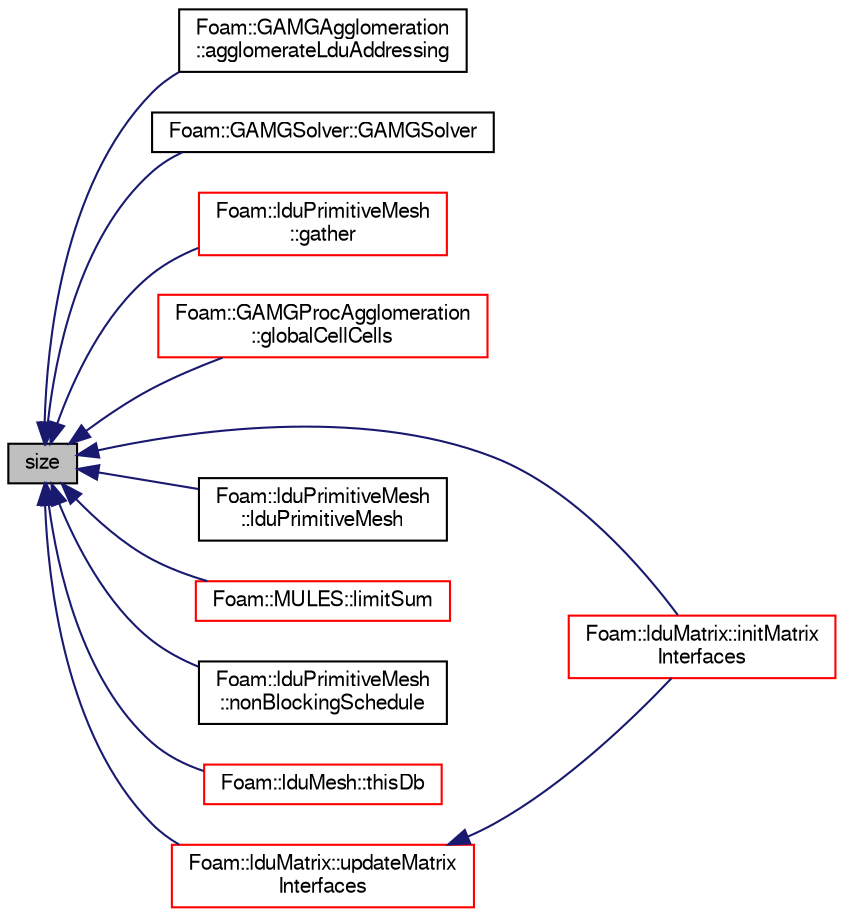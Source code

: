 digraph "size"
{
  bgcolor="transparent";
  edge [fontname="FreeSans",fontsize="10",labelfontname="FreeSans",labelfontsize="10"];
  node [fontname="FreeSans",fontsize="10",shape=record];
  rankdir="LR";
  Node9 [label="size",height=0.2,width=0.4,color="black", fillcolor="grey75", style="filled", fontcolor="black"];
  Node9 -> Node10 [dir="back",color="midnightblue",fontsize="10",style="solid",fontname="FreeSans"];
  Node10 [label="Foam::GAMGAgglomeration\l::agglomerateLduAddressing",height=0.2,width=0.4,color="black",URL="$a26970.html#a1f8676d38e3715d5330beb58b7883c90",tooltip="Assemble coarse mesh addressing. "];
  Node9 -> Node11 [dir="back",color="midnightblue",fontsize="10",style="solid",fontname="FreeSans"];
  Node11 [label="Foam::GAMGSolver::GAMGSolver",height=0.2,width=0.4,color="black",URL="$a27002.html#aa0bdfcc22c05f62778e77b175b6fdd66",tooltip="Construct from lduMatrix and solver controls. "];
  Node9 -> Node12 [dir="back",color="midnightblue",fontsize="10",style="solid",fontname="FreeSans"];
  Node12 [label="Foam::lduPrimitiveMesh\l::gather",height=0.2,width=0.4,color="red",URL="$a27134.html#ad7514c3eec68fa18c472b5dfe1c2b5a4",tooltip="Gather meshes from other processors onto procIDs[0]. "];
  Node9 -> Node16 [dir="back",color="midnightblue",fontsize="10",style="solid",fontname="FreeSans"];
  Node16 [label="Foam::GAMGProcAgglomeration\l::globalCellCells",height=0.2,width=0.4,color="red",URL="$a26982.html#a59b7daeb97bb6479a59cdeacff965dc5",tooltip="Debug: calculate global cell-cells. "];
  Node9 -> Node18 [dir="back",color="midnightblue",fontsize="10",style="solid",fontname="FreeSans"];
  Node18 [label="Foam::lduMatrix::initMatrix\lInterfaces",height=0.2,width=0.4,color="red",URL="$a26882.html#aa6e654f86aa6eda0c41b4ffed0583fdd",tooltip="Initialise the update of interfaced interfaces. "];
  Node9 -> Node14 [dir="back",color="midnightblue",fontsize="10",style="solid",fontname="FreeSans"];
  Node14 [label="Foam::lduPrimitiveMesh\l::lduPrimitiveMesh",height=0.2,width=0.4,color="black",URL="$a27134.html#aeae1eb8af27cafdc116980dd48968d19",tooltip="Construct by combining multiple meshes. The meshes come from. "];
  Node9 -> Node56 [dir="back",color="midnightblue",fontsize="10",style="solid",fontname="FreeSans"];
  Node56 [label="Foam::MULES::limitSum",height=0.2,width=0.4,color="red",URL="$a21136.html#aaae3018ee0507861d4bc922ead356165"];
  Node9 -> Node58 [dir="back",color="midnightblue",fontsize="10",style="solid",fontname="FreeSans"];
  Node58 [label="Foam::lduPrimitiveMesh\l::nonBlockingSchedule",height=0.2,width=0.4,color="black",URL="$a27134.html#af618c6fc47fe14e5499baf2ef5ea39a7"];
  Node9 -> Node59 [dir="back",color="midnightblue",fontsize="10",style="solid",fontname="FreeSans"];
  Node59 [label="Foam::lduMesh::thisDb",height=0.2,width=0.4,color="red",URL="$a27126.html#a83b4b6e6a43285477e284433f80eed1b",tooltip="Return the object registry. "];
  Node9 -> Node64 [dir="back",color="midnightblue",fontsize="10",style="solid",fontname="FreeSans"];
  Node64 [label="Foam::lduMatrix::updateMatrix\lInterfaces",height=0.2,width=0.4,color="red",URL="$a26882.html#acfbd723a7a7efa4d4d3a66b91ecc6f07",tooltip="Update interfaced interfaces for matrix operations. "];
  Node64 -> Node18 [dir="back",color="midnightblue",fontsize="10",style="solid",fontname="FreeSans"];
}
